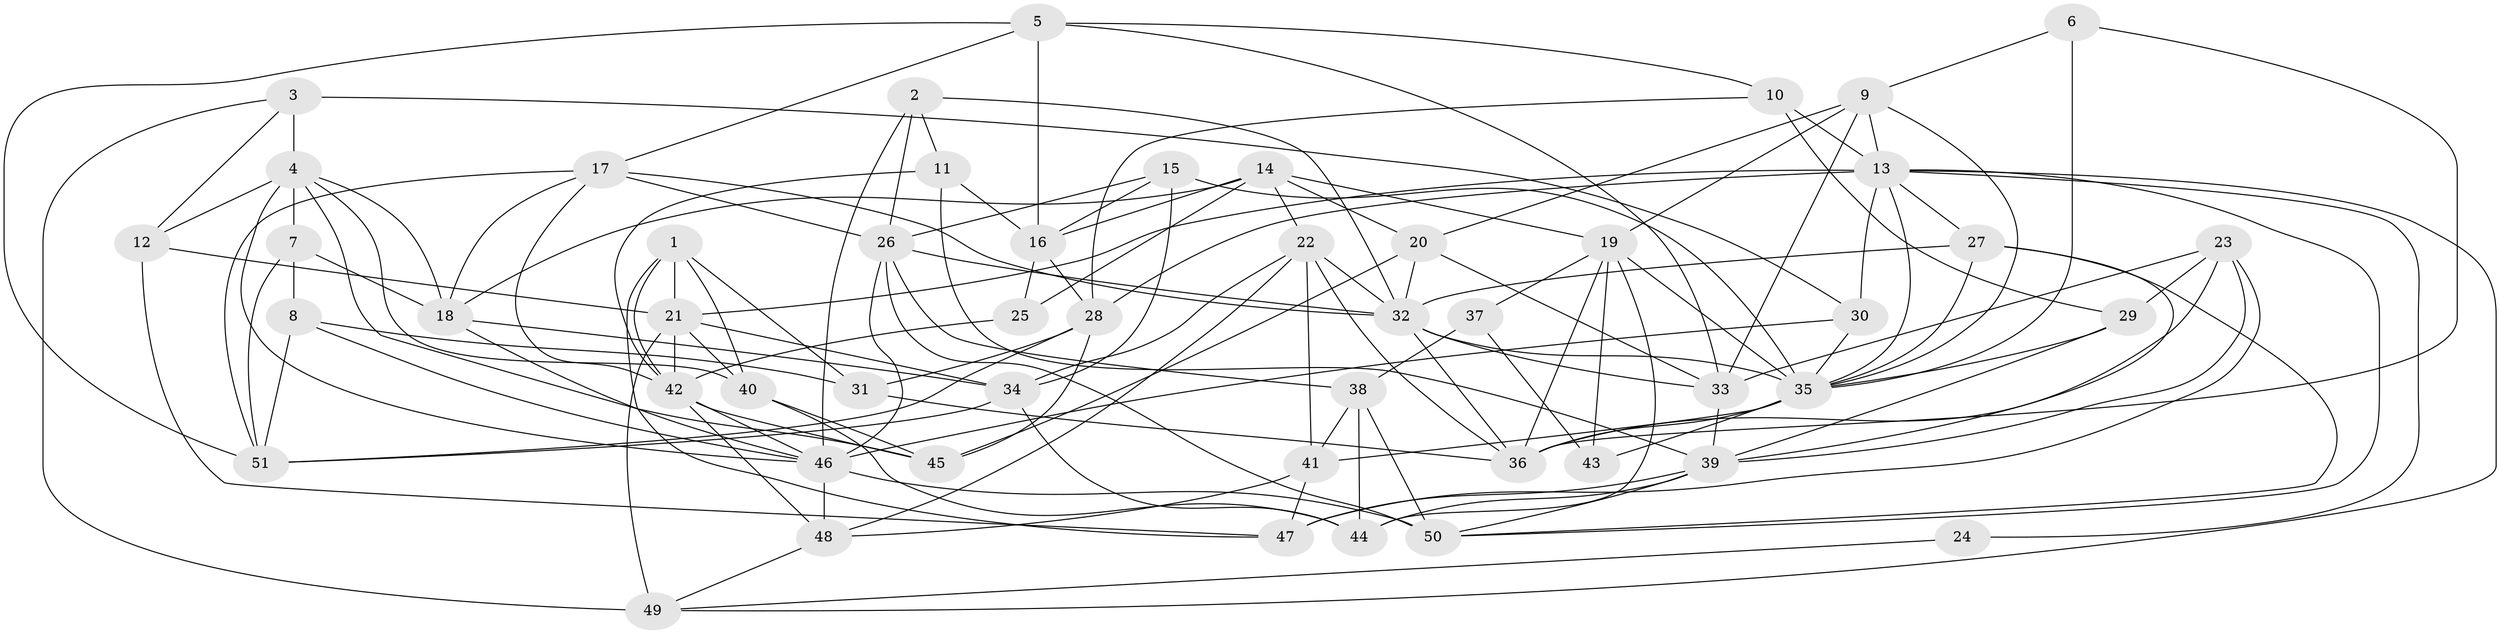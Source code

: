 // original degree distribution, {5: 0.22549019607843138, 4: 0.28431372549019607, 3: 0.29411764705882354, 2: 0.08823529411764706, 6: 0.08823529411764706, 8: 0.00980392156862745, 7: 0.00980392156862745}
// Generated by graph-tools (version 1.1) at 2025/02/03/09/25 03:02:02]
// undirected, 51 vertices, 140 edges
graph export_dot {
graph [start="1"]
  node [color=gray90,style=filled];
  1;
  2;
  3;
  4;
  5;
  6;
  7;
  8;
  9;
  10;
  11;
  12;
  13;
  14;
  15;
  16;
  17;
  18;
  19;
  20;
  21;
  22;
  23;
  24;
  25;
  26;
  27;
  28;
  29;
  30;
  31;
  32;
  33;
  34;
  35;
  36;
  37;
  38;
  39;
  40;
  41;
  42;
  43;
  44;
  45;
  46;
  47;
  48;
  49;
  50;
  51;
  1 -- 21 [weight=1.0];
  1 -- 31 [weight=1.0];
  1 -- 40 [weight=1.0];
  1 -- 42 [weight=1.0];
  1 -- 47 [weight=1.0];
  2 -- 11 [weight=1.0];
  2 -- 26 [weight=1.0];
  2 -- 32 [weight=1.0];
  2 -- 46 [weight=1.0];
  3 -- 4 [weight=1.0];
  3 -- 12 [weight=1.0];
  3 -- 30 [weight=2.0];
  3 -- 49 [weight=1.0];
  4 -- 7 [weight=2.0];
  4 -- 12 [weight=1.0];
  4 -- 18 [weight=1.0];
  4 -- 40 [weight=1.0];
  4 -- 45 [weight=1.0];
  4 -- 46 [weight=1.0];
  5 -- 10 [weight=1.0];
  5 -- 16 [weight=1.0];
  5 -- 17 [weight=1.0];
  5 -- 33 [weight=1.0];
  5 -- 51 [weight=1.0];
  6 -- 9 [weight=1.0];
  6 -- 35 [weight=1.0];
  6 -- 36 [weight=1.0];
  7 -- 8 [weight=2.0];
  7 -- 18 [weight=1.0];
  7 -- 51 [weight=1.0];
  8 -- 31 [weight=1.0];
  8 -- 46 [weight=1.0];
  8 -- 51 [weight=1.0];
  9 -- 13 [weight=1.0];
  9 -- 19 [weight=1.0];
  9 -- 20 [weight=1.0];
  9 -- 33 [weight=1.0];
  9 -- 35 [weight=1.0];
  10 -- 13 [weight=1.0];
  10 -- 28 [weight=1.0];
  10 -- 29 [weight=1.0];
  11 -- 16 [weight=1.0];
  11 -- 39 [weight=1.0];
  11 -- 42 [weight=1.0];
  12 -- 21 [weight=1.0];
  12 -- 47 [weight=1.0];
  13 -- 21 [weight=1.0];
  13 -- 24 [weight=1.0];
  13 -- 27 [weight=1.0];
  13 -- 28 [weight=1.0];
  13 -- 30 [weight=1.0];
  13 -- 35 [weight=1.0];
  13 -- 49 [weight=1.0];
  13 -- 50 [weight=1.0];
  14 -- 16 [weight=1.0];
  14 -- 18 [weight=1.0];
  14 -- 19 [weight=1.0];
  14 -- 20 [weight=1.0];
  14 -- 22 [weight=1.0];
  14 -- 25 [weight=1.0];
  15 -- 16 [weight=1.0];
  15 -- 26 [weight=1.0];
  15 -- 34 [weight=1.0];
  15 -- 35 [weight=1.0];
  16 -- 25 [weight=1.0];
  16 -- 28 [weight=1.0];
  17 -- 18 [weight=1.0];
  17 -- 26 [weight=1.0];
  17 -- 32 [weight=1.0];
  17 -- 42 [weight=1.0];
  17 -- 51 [weight=1.0];
  18 -- 34 [weight=1.0];
  18 -- 46 [weight=1.0];
  19 -- 35 [weight=2.0];
  19 -- 36 [weight=1.0];
  19 -- 37 [weight=1.0];
  19 -- 43 [weight=2.0];
  19 -- 44 [weight=1.0];
  20 -- 32 [weight=1.0];
  20 -- 33 [weight=1.0];
  20 -- 45 [weight=1.0];
  21 -- 34 [weight=1.0];
  21 -- 40 [weight=1.0];
  21 -- 42 [weight=1.0];
  21 -- 49 [weight=2.0];
  22 -- 32 [weight=1.0];
  22 -- 34 [weight=1.0];
  22 -- 36 [weight=1.0];
  22 -- 41 [weight=1.0];
  22 -- 48 [weight=1.0];
  23 -- 29 [weight=1.0];
  23 -- 33 [weight=1.0];
  23 -- 36 [weight=1.0];
  23 -- 39 [weight=1.0];
  23 -- 47 [weight=1.0];
  24 -- 49 [weight=1.0];
  25 -- 42 [weight=2.0];
  26 -- 32 [weight=1.0];
  26 -- 38 [weight=1.0];
  26 -- 46 [weight=1.0];
  26 -- 50 [weight=1.0];
  27 -- 32 [weight=1.0];
  27 -- 35 [weight=1.0];
  27 -- 39 [weight=1.0];
  27 -- 50 [weight=1.0];
  28 -- 31 [weight=1.0];
  28 -- 45 [weight=1.0];
  28 -- 51 [weight=1.0];
  29 -- 35 [weight=1.0];
  29 -- 39 [weight=1.0];
  30 -- 35 [weight=1.0];
  30 -- 46 [weight=3.0];
  31 -- 36 [weight=1.0];
  32 -- 33 [weight=1.0];
  32 -- 35 [weight=1.0];
  32 -- 36 [weight=1.0];
  33 -- 39 [weight=1.0];
  34 -- 44 [weight=1.0];
  34 -- 51 [weight=1.0];
  35 -- 36 [weight=1.0];
  35 -- 41 [weight=1.0];
  35 -- 43 [weight=1.0];
  37 -- 38 [weight=1.0];
  37 -- 43 [weight=1.0];
  38 -- 41 [weight=1.0];
  38 -- 44 [weight=1.0];
  38 -- 50 [weight=2.0];
  39 -- 44 [weight=1.0];
  39 -- 47 [weight=1.0];
  39 -- 50 [weight=1.0];
  40 -- 44 [weight=1.0];
  40 -- 45 [weight=1.0];
  41 -- 47 [weight=1.0];
  41 -- 48 [weight=1.0];
  42 -- 45 [weight=1.0];
  42 -- 46 [weight=1.0];
  42 -- 48 [weight=1.0];
  46 -- 48 [weight=1.0];
  46 -- 50 [weight=2.0];
  48 -- 49 [weight=1.0];
}
